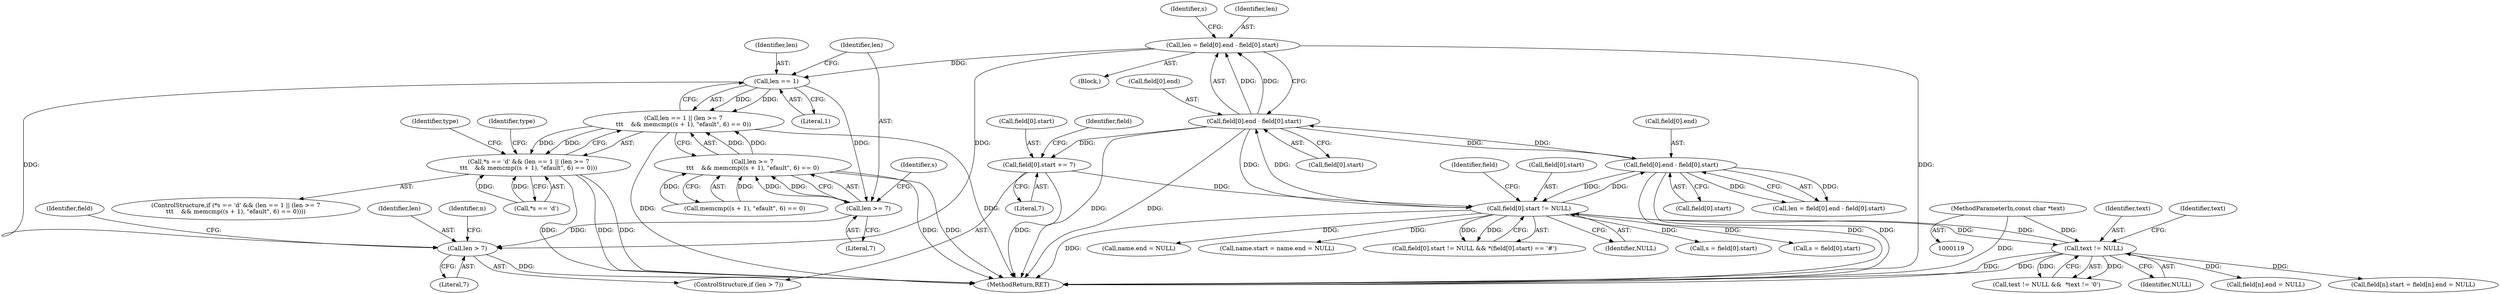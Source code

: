 digraph "0_libarchive_15bf44fd2c1ad0e3fd87048b3fcc90c4dcff1175@integer" {
"1000294" [label="(Call,len = field[0].end - field[0].start)"];
"1000296" [label="(Call,field[0].end - field[0].start)"];
"1000693" [label="(Call,field[0].end - field[0].start)"];
"1000243" [label="(Call,field[0].start != NULL)"];
"1000337" [label="(Call,field[0].start += 7)"];
"1000171" [label="(Call,text != NULL)"];
"1000121" [label="(MethodParameterIn,const char *text)"];
"1000314" [label="(Call,len == 1)"];
"1000313" [label="(Call,len == 1 || (len >= 7\n\t\t\t    && memcmp((s + 1), \"efault\", 6) == 0))"];
"1000308" [label="(Call,*s == 'd' && (len == 1 || (len >= 7\n\t\t\t    && memcmp((s + 1), \"efault\", 6) == 0)))"];
"1000318" [label="(Call,len >= 7)"];
"1000317" [label="(Call,len >= 7\n\t\t\t    && memcmp((s + 1), \"efault\", 6) == 0)"];
"1000334" [label="(Call,len > 7)"];
"1000249" [label="(Identifier,NULL)"];
"1000302" [label="(Call,field[0].start)"];
"1000343" [label="(Literal,7)"];
"1000314" [label="(Call,len == 1)"];
"1000244" [label="(Call,field[0].start)"];
"1000693" [label="(Call,field[0].end - field[0].start)"];
"1000121" [label="(MethodParameterIn,const char *text)"];
"1000311" [label="(Identifier,s)"];
"1000171" [label="(Call,text != NULL)"];
"1000338" [label="(Call,field[0].start)"];
"1000170" [label="(Call,text != NULL &&  *text != '\0')"];
"1000277" [label="(Call,name.end = NULL)"];
"1000694" [label="(Call,field[0].end)"];
"1000355" [label="(Identifier,field)"];
"1000316" [label="(Literal,1)"];
"1000333" [label="(ControlStructure,if (len > 7))"];
"1000331" [label="(Identifier,type)"];
"1000295" [label="(Identifier,len)"];
"1000307" [label="(ControlStructure,if (*s == 'd' && (len == 1 || (len >= 7\n\t\t\t    && memcmp((s + 1), \"efault\", 6) == 0))))"];
"1000337" [label="(Call,field[0].start += 7)"];
"1000273" [label="(Call,name.start = name.end = NULL)"];
"1000243" [label="(Call,field[0].start != NULL)"];
"1000254" [label="(Identifier,field)"];
"1000699" [label="(Call,field[0].start)"];
"1000172" [label="(Identifier,text)"];
"1000318" [label="(Call,len >= 7)"];
"1000350" [label="(Identifier,type)"];
"1000242" [label="(Call,field[0].start != NULL && *(field[0].start) == '#')"];
"1000340" [label="(Identifier,field)"];
"1000294" [label="(Call,len = field[0].end - field[0].start)"];
"1000334" [label="(Call,len > 7)"];
"1000297" [label="(Call,field[0].end)"];
"1000321" [label="(Call,memcmp((s + 1), \"efault\", 6) == 0)"];
"1000691" [label="(Call,len = field[0].end - field[0].start)"];
"1000173" [label="(Identifier,NULL)"];
"1000234" [label="(Call,field[n].end = NULL)"];
"1000309" [label="(Call,*s == 'd')"];
"1000286" [label="(Block,)"];
"1000317" [label="(Call,len >= 7\n\t\t\t    && memcmp((s + 1), \"efault\", 6) == 0)"];
"1000336" [label="(Literal,7)"];
"1000313" [label="(Call,len == 1 || (len >= 7\n\t\t\t    && memcmp((s + 1), \"efault\", 6) == 0))"];
"1000335" [label="(Identifier,len)"];
"1000228" [label="(Call,field[n].start = field[n].end = NULL)"];
"1000296" [label="(Call,field[0].end - field[0].start)"];
"1000315" [label="(Identifier,len)"];
"1000176" [label="(Identifier,text)"];
"1000319" [label="(Identifier,len)"];
"1000346" [label="(Identifier,n)"];
"1000287" [label="(Call,s = field[0].start)"];
"1001007" [label="(MethodReturn,RET)"];
"1000324" [label="(Identifier,s)"];
"1000308" [label="(Call,*s == 'd' && (len == 1 || (len >= 7\n\t\t\t    && memcmp((s + 1), \"efault\", 6) == 0)))"];
"1000320" [label="(Literal,7)"];
"1000684" [label="(Call,s = field[0].start)"];
"1000294" -> "1000286"  [label="AST: "];
"1000294" -> "1000296"  [label="CFG: "];
"1000295" -> "1000294"  [label="AST: "];
"1000296" -> "1000294"  [label="AST: "];
"1000311" -> "1000294"  [label="CFG: "];
"1000294" -> "1001007"  [label="DDG: "];
"1000296" -> "1000294"  [label="DDG: "];
"1000296" -> "1000294"  [label="DDG: "];
"1000294" -> "1000314"  [label="DDG: "];
"1000294" -> "1000334"  [label="DDG: "];
"1000296" -> "1000302"  [label="CFG: "];
"1000297" -> "1000296"  [label="AST: "];
"1000302" -> "1000296"  [label="AST: "];
"1000296" -> "1001007"  [label="DDG: "];
"1000296" -> "1001007"  [label="DDG: "];
"1000296" -> "1000243"  [label="DDG: "];
"1000693" -> "1000296"  [label="DDG: "];
"1000243" -> "1000296"  [label="DDG: "];
"1000296" -> "1000337"  [label="DDG: "];
"1000296" -> "1000693"  [label="DDG: "];
"1000693" -> "1000691"  [label="AST: "];
"1000693" -> "1000699"  [label="CFG: "];
"1000694" -> "1000693"  [label="AST: "];
"1000699" -> "1000693"  [label="AST: "];
"1000691" -> "1000693"  [label="CFG: "];
"1000693" -> "1001007"  [label="DDG: "];
"1000693" -> "1001007"  [label="DDG: "];
"1000693" -> "1000243"  [label="DDG: "];
"1000693" -> "1000691"  [label="DDG: "];
"1000693" -> "1000691"  [label="DDG: "];
"1000243" -> "1000693"  [label="DDG: "];
"1000243" -> "1000242"  [label="AST: "];
"1000243" -> "1000249"  [label="CFG: "];
"1000244" -> "1000243"  [label="AST: "];
"1000249" -> "1000243"  [label="AST: "];
"1000254" -> "1000243"  [label="CFG: "];
"1000242" -> "1000243"  [label="CFG: "];
"1000243" -> "1001007"  [label="DDG: "];
"1000243" -> "1000171"  [label="DDG: "];
"1000243" -> "1000242"  [label="DDG: "];
"1000243" -> "1000242"  [label="DDG: "];
"1000337" -> "1000243"  [label="DDG: "];
"1000171" -> "1000243"  [label="DDG: "];
"1000243" -> "1000273"  [label="DDG: "];
"1000243" -> "1000277"  [label="DDG: "];
"1000243" -> "1000287"  [label="DDG: "];
"1000243" -> "1000684"  [label="DDG: "];
"1000337" -> "1000333"  [label="AST: "];
"1000337" -> "1000343"  [label="CFG: "];
"1000338" -> "1000337"  [label="AST: "];
"1000343" -> "1000337"  [label="AST: "];
"1000355" -> "1000337"  [label="CFG: "];
"1000337" -> "1001007"  [label="DDG: "];
"1000171" -> "1000170"  [label="AST: "];
"1000171" -> "1000173"  [label="CFG: "];
"1000172" -> "1000171"  [label="AST: "];
"1000173" -> "1000171"  [label="AST: "];
"1000176" -> "1000171"  [label="CFG: "];
"1000170" -> "1000171"  [label="CFG: "];
"1000171" -> "1001007"  [label="DDG: "];
"1000171" -> "1001007"  [label="DDG: "];
"1000171" -> "1000170"  [label="DDG: "];
"1000171" -> "1000170"  [label="DDG: "];
"1000121" -> "1000171"  [label="DDG: "];
"1000171" -> "1000228"  [label="DDG: "];
"1000171" -> "1000234"  [label="DDG: "];
"1000121" -> "1000119"  [label="AST: "];
"1000121" -> "1001007"  [label="DDG: "];
"1000314" -> "1000313"  [label="AST: "];
"1000314" -> "1000316"  [label="CFG: "];
"1000315" -> "1000314"  [label="AST: "];
"1000316" -> "1000314"  [label="AST: "];
"1000319" -> "1000314"  [label="CFG: "];
"1000313" -> "1000314"  [label="CFG: "];
"1000314" -> "1000313"  [label="DDG: "];
"1000314" -> "1000313"  [label="DDG: "];
"1000314" -> "1000318"  [label="DDG: "];
"1000314" -> "1000334"  [label="DDG: "];
"1000313" -> "1000308"  [label="AST: "];
"1000313" -> "1000317"  [label="CFG: "];
"1000317" -> "1000313"  [label="AST: "];
"1000308" -> "1000313"  [label="CFG: "];
"1000313" -> "1001007"  [label="DDG: "];
"1000313" -> "1001007"  [label="DDG: "];
"1000313" -> "1000308"  [label="DDG: "];
"1000313" -> "1000308"  [label="DDG: "];
"1000317" -> "1000313"  [label="DDG: "];
"1000317" -> "1000313"  [label="DDG: "];
"1000308" -> "1000307"  [label="AST: "];
"1000308" -> "1000309"  [label="CFG: "];
"1000309" -> "1000308"  [label="AST: "];
"1000331" -> "1000308"  [label="CFG: "];
"1000350" -> "1000308"  [label="CFG: "];
"1000308" -> "1001007"  [label="DDG: "];
"1000308" -> "1001007"  [label="DDG: "];
"1000308" -> "1001007"  [label="DDG: "];
"1000309" -> "1000308"  [label="DDG: "];
"1000309" -> "1000308"  [label="DDG: "];
"1000318" -> "1000317"  [label="AST: "];
"1000318" -> "1000320"  [label="CFG: "];
"1000319" -> "1000318"  [label="AST: "];
"1000320" -> "1000318"  [label="AST: "];
"1000324" -> "1000318"  [label="CFG: "];
"1000317" -> "1000318"  [label="CFG: "];
"1000318" -> "1000317"  [label="DDG: "];
"1000318" -> "1000317"  [label="DDG: "];
"1000318" -> "1000334"  [label="DDG: "];
"1000317" -> "1000321"  [label="CFG: "];
"1000321" -> "1000317"  [label="AST: "];
"1000317" -> "1001007"  [label="DDG: "];
"1000317" -> "1001007"  [label="DDG: "];
"1000321" -> "1000317"  [label="DDG: "];
"1000321" -> "1000317"  [label="DDG: "];
"1000334" -> "1000333"  [label="AST: "];
"1000334" -> "1000336"  [label="CFG: "];
"1000335" -> "1000334"  [label="AST: "];
"1000336" -> "1000334"  [label="AST: "];
"1000340" -> "1000334"  [label="CFG: "];
"1000346" -> "1000334"  [label="CFG: "];
"1000334" -> "1001007"  [label="DDG: "];
}
